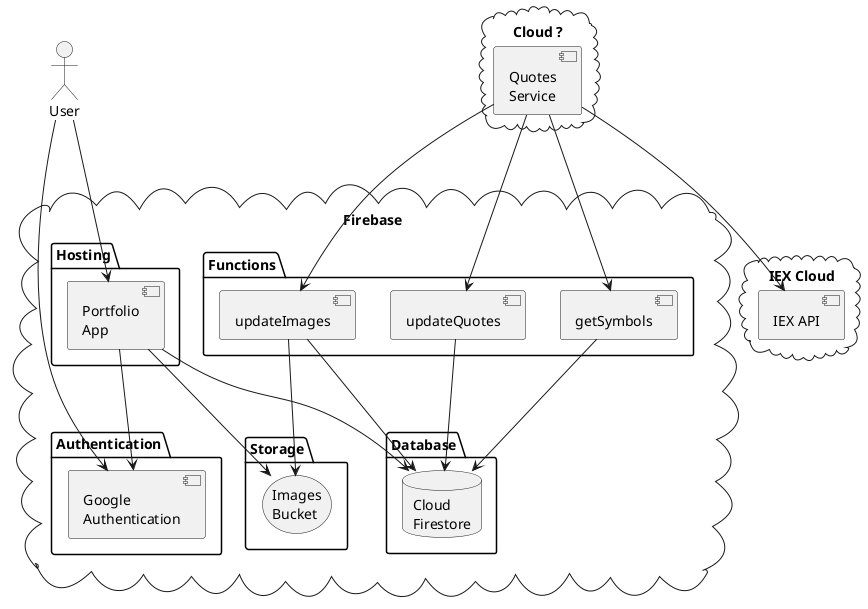 @startuml

actor User

cloud Firebase {
    package Authentication {
        component "Google\nAuthentication" as GoogleAuth
    }

    package Database {
        database "Cloud\nFirestore" as CloudFirestore
    }

    package Functions {
        component getSymbols
        component updateImages
        component updateQuotes
    }

    package Hosting {
        component "Portfolio\nApp" as App
    }

    package Storage {
        storage "Images\nBucket" as ImagesBucket
    }
}

cloud "Cloud ?" {
    component "Quotes\nService" as QuotesService
}

cloud "IEX Cloud" {
    component "IEX API" as IexApi
}

User ---> App
User ---> GoogleAuth

App ---> GoogleAuth
App ---> CloudFirestore
App ---> ImagesBucket

QuotesService ---> getSymbols
QuotesService ---> IexApi
QuotesService ---> updateQuotes
QuotesService ---> updateImages

getSymbols ---> CloudFirestore

updateQuotes ---> CloudFirestore

updateImages ---> ImagesBucket
updateImages ---> CloudFirestore

@enduml
